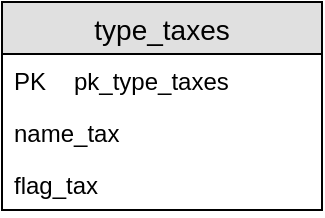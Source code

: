 <mxfile version="11.2.8" type="device" pages="1"><diagram id="ROo20MAq4ED8Flj7cl3F" name="Page-1"><mxGraphModel dx="868" dy="464" grid="1" gridSize="10" guides="1" tooltips="1" connect="1" arrows="1" fold="1" page="1" pageScale="1" pageWidth="827" pageHeight="1169" math="0" shadow="0"><root><mxCell id="0"/><mxCell id="1" parent="0"/><mxCell id="GqWqSj0I7C8aJBY0YD-h-1" value="type_taxes" style="swimlane;fontStyle=0;childLayout=stackLayout;horizontal=1;startSize=26;fillColor=#e0e0e0;horizontalStack=0;resizeParent=1;resizeParentMax=0;resizeLast=0;collapsible=1;marginBottom=0;swimlaneFillColor=#ffffff;align=center;fontSize=14;" vertex="1" parent="1"><mxGeometry x="20" y="270" width="160" height="104" as="geometry"/></mxCell><mxCell id="GqWqSj0I7C8aJBY0YD-h-5" value="pk_type_taxes" style="shape=partialRectangle;top=0;left=0;right=0;bottom=0;fillColor=none;align=left;verticalAlign=top;fillColor=none;spacingLeft=34;spacingRight=4;overflow=hidden;rotatable=0;points=[[0,0.5],[1,0.5]];portConstraint=eastwest;dropTarget=0;fontSize=12;" vertex="1" parent="GqWqSj0I7C8aJBY0YD-h-1"><mxGeometry y="26" width="160" height="26" as="geometry"/></mxCell><mxCell id="GqWqSj0I7C8aJBY0YD-h-6" value="PK" style="shape=partialRectangle;top=0;left=0;bottom=0;right=0;fillColor=none;align=left;verticalAlign=top;spacingLeft=4;spacingRight=4;overflow=hidden;rotatable=0;points=[];portConstraint=eastwest;part=1;fontSize=12;" vertex="1" connectable="0" parent="GqWqSj0I7C8aJBY0YD-h-5"><mxGeometry width="30" height="26" as="geometry"/></mxCell><mxCell id="GqWqSj0I7C8aJBY0YD-h-3" value="name_tax" style="text;strokeColor=none;fillColor=none;spacingLeft=4;spacingRight=4;overflow=hidden;rotatable=0;points=[[0,0.5],[1,0.5]];portConstraint=eastwest;fontSize=12;" vertex="1" parent="GqWqSj0I7C8aJBY0YD-h-1"><mxGeometry y="52" width="160" height="26" as="geometry"/></mxCell><object label="flag_tax" id="GqWqSj0I7C8aJBY0YD-h-4"><mxCell style="text;strokeColor=none;fillColor=none;spacingLeft=4;spacingRight=4;overflow=hidden;rotatable=0;points=[[0,0.5],[1,0.5]];portConstraint=eastwest;fontSize=12;" vertex="1" parent="GqWqSj0I7C8aJBY0YD-h-1"><mxGeometry y="78" width="160" height="26" as="geometry"/></mxCell></object></root></mxGraphModel></diagram></mxfile>